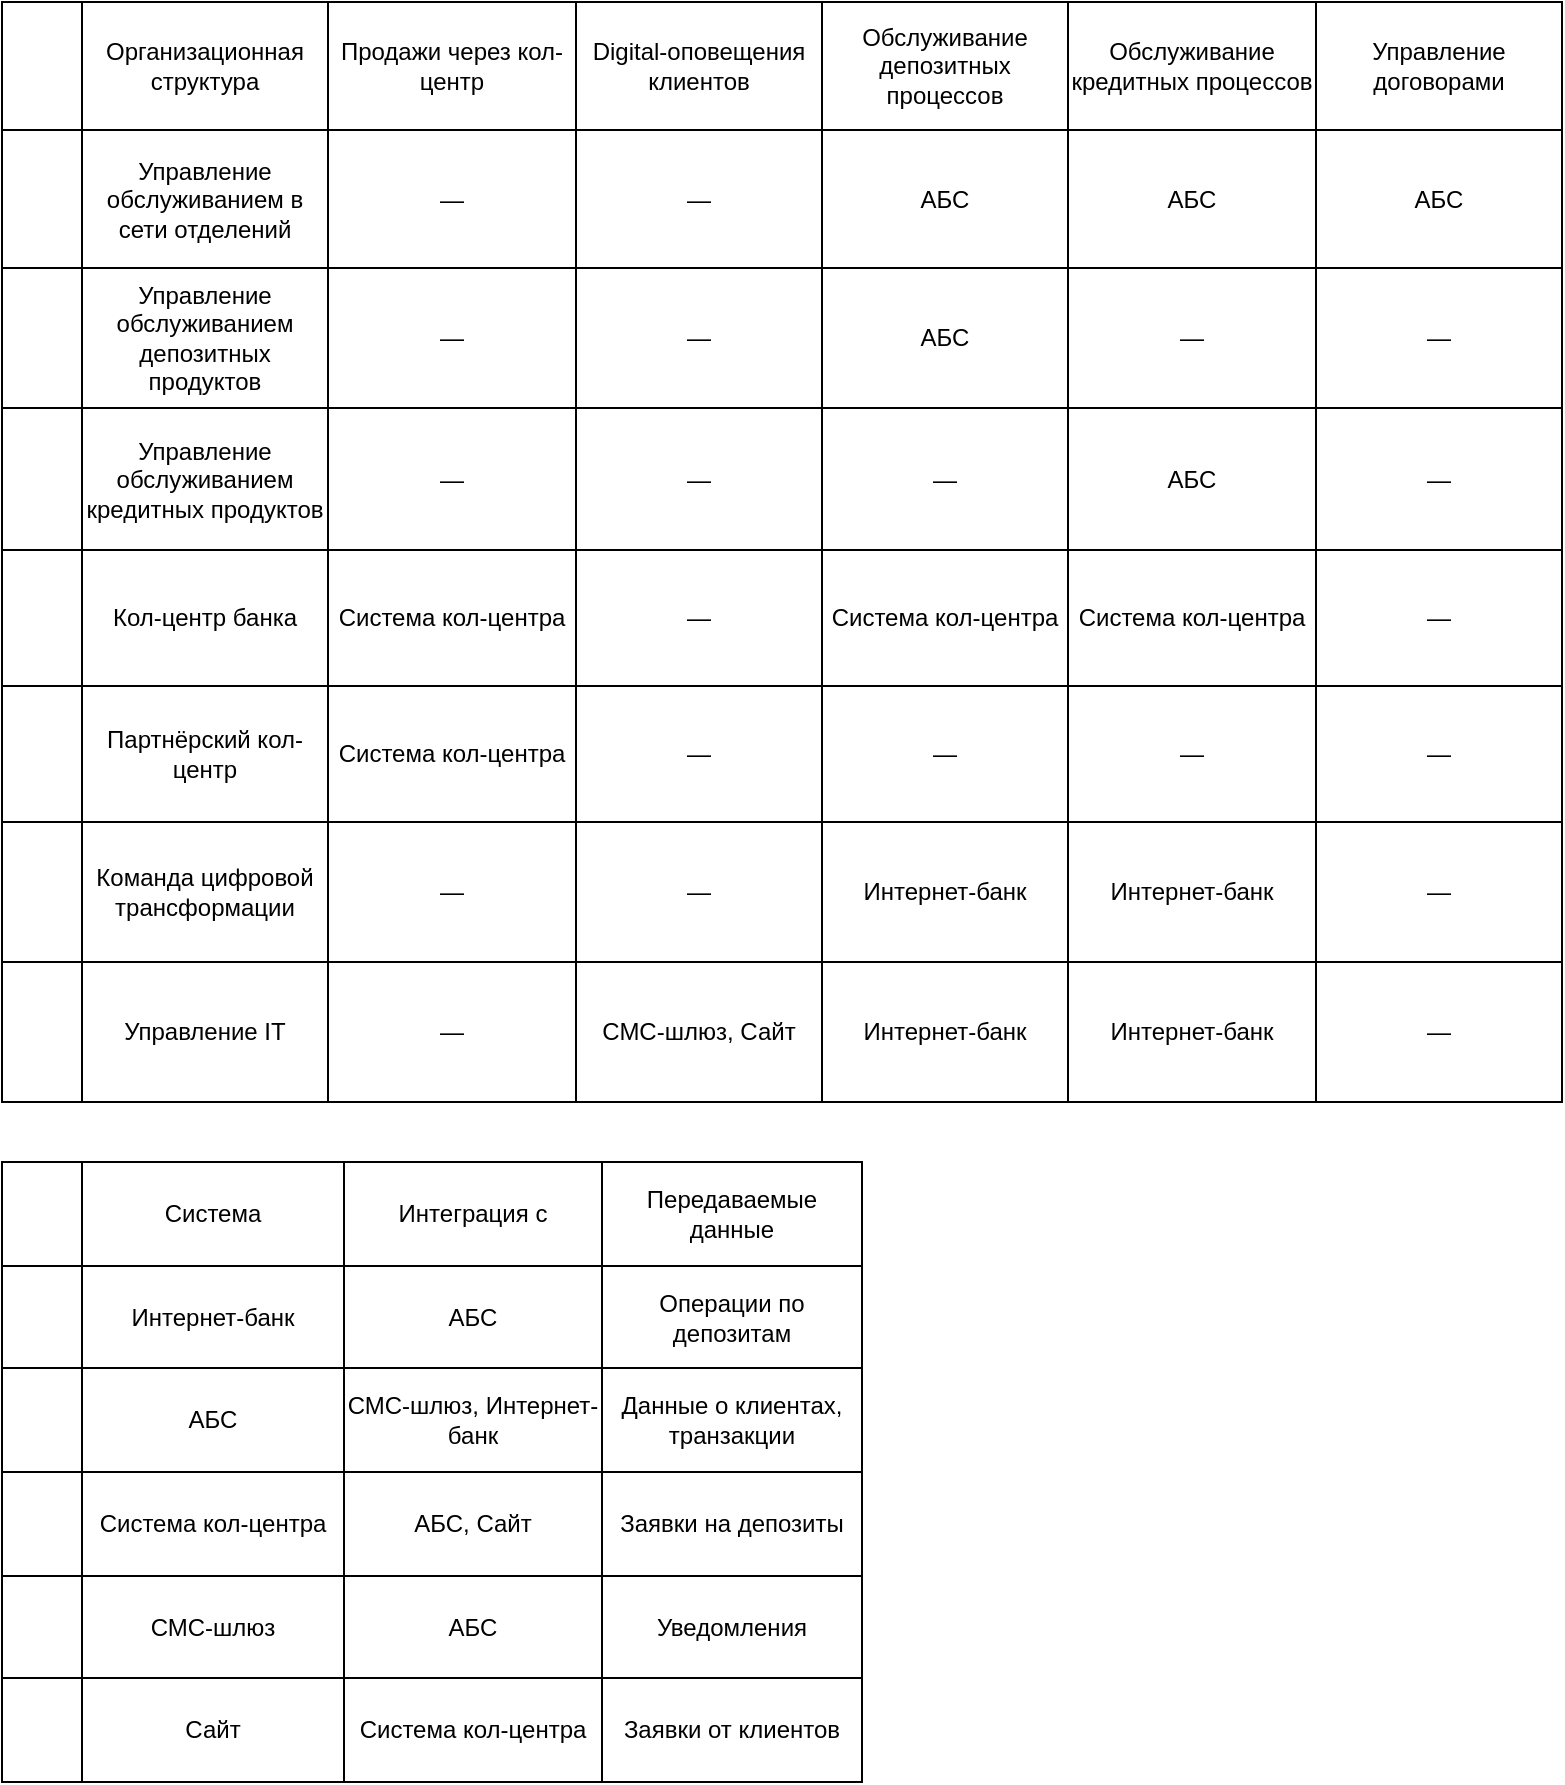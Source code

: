 <mxfile version="26.0.4">
  <diagram name="Страница — 1" id="v_-mV0xeg-UXUU2A-wiy">
    <mxGraphModel dx="977" dy="964" grid="1" gridSize="10" guides="1" tooltips="1" connect="1" arrows="1" fold="1" page="1" pageScale="1" pageWidth="827" pageHeight="1169" math="0" shadow="0">
      <root>
        <mxCell id="0" />
        <mxCell id="1" parent="0" />
        <mxCell id="gtVitp8pJUC_mxeG93B2-242" value="IT_Landscape" style="shape=table;startSize=0;container=1;collapsible=0;childLayout=tableLayout;" vertex="1" parent="1">
          <mxGeometry x="140" y="80" width="780" height="550" as="geometry" />
        </mxCell>
        <mxCell id="gtVitp8pJUC_mxeG93B2-243" style="shape=tableRow;horizontal=0;" vertex="1" parent="gtVitp8pJUC_mxeG93B2-242">
          <mxGeometry width="780" height="64" as="geometry">
            <mxRectangle width="780" height="44" as="alternateBounds" />
          </mxGeometry>
        </mxCell>
        <mxCell id="gtVitp8pJUC_mxeG93B2-244" value="Организационная структура" style="shape=partialRectangle;html=1;whiteSpace=wrap;" vertex="1" parent="gtVitp8pJUC_mxeG93B2-243">
          <mxGeometry x="40" width="123" height="64" as="geometry">
            <mxRectangle width="123" height="64" as="alternateBounds" />
          </mxGeometry>
        </mxCell>
        <mxCell id="gtVitp8pJUC_mxeG93B2-245" value="Продажи через кол-центр" style="shape=partialRectangle;html=1;whiteSpace=wrap;" vertex="1" parent="gtVitp8pJUC_mxeG93B2-243">
          <mxGeometry x="163" width="124" height="64" as="geometry">
            <mxRectangle width="124" height="64" as="alternateBounds" />
          </mxGeometry>
        </mxCell>
        <mxCell id="gtVitp8pJUC_mxeG93B2-246" value="Digital-оповещения клиентов" style="shape=partialRectangle;html=1;whiteSpace=wrap;" vertex="1" parent="gtVitp8pJUC_mxeG93B2-243">
          <mxGeometry x="287" width="123" height="64" as="geometry">
            <mxRectangle width="123" height="64" as="alternateBounds" />
          </mxGeometry>
        </mxCell>
        <mxCell id="gtVitp8pJUC_mxeG93B2-247" value="Обслуживание депозитных процессов" style="shape=partialRectangle;html=1;whiteSpace=wrap;" vertex="1" parent="gtVitp8pJUC_mxeG93B2-243">
          <mxGeometry x="410" width="123" height="64" as="geometry">
            <mxRectangle width="123" height="64" as="alternateBounds" />
          </mxGeometry>
        </mxCell>
        <mxCell id="gtVitp8pJUC_mxeG93B2-248" value="Обслуживание кредитных процессов" style="shape=partialRectangle;html=1;whiteSpace=wrap;" vertex="1" parent="gtVitp8pJUC_mxeG93B2-243">
          <mxGeometry x="533" width="124" height="64" as="geometry">
            <mxRectangle width="124" height="64" as="alternateBounds" />
          </mxGeometry>
        </mxCell>
        <mxCell id="gtVitp8pJUC_mxeG93B2-249" value="Управление договорами" style="shape=partialRectangle;html=1;whiteSpace=wrap;" vertex="1" parent="gtVitp8pJUC_mxeG93B2-243">
          <mxGeometry x="657" width="123" height="64" as="geometry">
            <mxRectangle width="123" height="64" as="alternateBounds" />
          </mxGeometry>
        </mxCell>
        <mxCell id="gtVitp8pJUC_mxeG93B2-250" style="shape=tableRow;horizontal=0;" vertex="1" parent="gtVitp8pJUC_mxeG93B2-242">
          <mxGeometry y="64" width="780" height="69" as="geometry" />
        </mxCell>
        <mxCell id="gtVitp8pJUC_mxeG93B2-251" value="Управление обслуживанием в сети отделений" style="shape=partialRectangle;html=1;whiteSpace=wrap;" vertex="1" parent="gtVitp8pJUC_mxeG93B2-250">
          <mxGeometry x="40" width="123" height="69" as="geometry">
            <mxRectangle width="123" height="69" as="alternateBounds" />
          </mxGeometry>
        </mxCell>
        <mxCell id="gtVitp8pJUC_mxeG93B2-252" value="—" style="shape=partialRectangle;html=1;whiteSpace=wrap;" vertex="1" parent="gtVitp8pJUC_mxeG93B2-250">
          <mxGeometry x="163" width="124" height="69" as="geometry">
            <mxRectangle width="124" height="69" as="alternateBounds" />
          </mxGeometry>
        </mxCell>
        <mxCell id="gtVitp8pJUC_mxeG93B2-253" value="—" style="shape=partialRectangle;html=1;whiteSpace=wrap;" vertex="1" parent="gtVitp8pJUC_mxeG93B2-250">
          <mxGeometry x="287" width="123" height="69" as="geometry">
            <mxRectangle width="123" height="69" as="alternateBounds" />
          </mxGeometry>
        </mxCell>
        <mxCell id="gtVitp8pJUC_mxeG93B2-254" value="АБС" style="shape=partialRectangle;html=1;whiteSpace=wrap;" vertex="1" parent="gtVitp8pJUC_mxeG93B2-250">
          <mxGeometry x="410" width="123" height="69" as="geometry">
            <mxRectangle width="123" height="69" as="alternateBounds" />
          </mxGeometry>
        </mxCell>
        <mxCell id="gtVitp8pJUC_mxeG93B2-255" value="АБС" style="shape=partialRectangle;html=1;whiteSpace=wrap;" vertex="1" parent="gtVitp8pJUC_mxeG93B2-250">
          <mxGeometry x="533" width="124" height="69" as="geometry">
            <mxRectangle width="124" height="69" as="alternateBounds" />
          </mxGeometry>
        </mxCell>
        <mxCell id="gtVitp8pJUC_mxeG93B2-256" value="АБС" style="shape=partialRectangle;html=1;whiteSpace=wrap;" vertex="1" parent="gtVitp8pJUC_mxeG93B2-250">
          <mxGeometry x="657" width="123" height="69" as="geometry">
            <mxRectangle width="123" height="69" as="alternateBounds" />
          </mxGeometry>
        </mxCell>
        <mxCell id="gtVitp8pJUC_mxeG93B2-257" style="shape=tableRow;horizontal=0;" vertex="1" parent="gtVitp8pJUC_mxeG93B2-242">
          <mxGeometry y="133" width="780" height="70" as="geometry" />
        </mxCell>
        <mxCell id="gtVitp8pJUC_mxeG93B2-258" value="Управление обслуживанием депозитных продуктов" style="shape=partialRectangle;html=1;whiteSpace=wrap;" vertex="1" parent="gtVitp8pJUC_mxeG93B2-257">
          <mxGeometry x="40" width="123" height="70" as="geometry">
            <mxRectangle width="123" height="70" as="alternateBounds" />
          </mxGeometry>
        </mxCell>
        <mxCell id="gtVitp8pJUC_mxeG93B2-259" value="—" style="shape=partialRectangle;html=1;whiteSpace=wrap;" vertex="1" parent="gtVitp8pJUC_mxeG93B2-257">
          <mxGeometry x="163" width="124" height="70" as="geometry">
            <mxRectangle width="124" height="70" as="alternateBounds" />
          </mxGeometry>
        </mxCell>
        <mxCell id="gtVitp8pJUC_mxeG93B2-260" value="—" style="shape=partialRectangle;html=1;whiteSpace=wrap;" vertex="1" parent="gtVitp8pJUC_mxeG93B2-257">
          <mxGeometry x="287" width="123" height="70" as="geometry">
            <mxRectangle width="123" height="70" as="alternateBounds" />
          </mxGeometry>
        </mxCell>
        <mxCell id="gtVitp8pJUC_mxeG93B2-261" value="АБС" style="shape=partialRectangle;html=1;whiteSpace=wrap;" vertex="1" parent="gtVitp8pJUC_mxeG93B2-257">
          <mxGeometry x="410" width="123" height="70" as="geometry">
            <mxRectangle width="123" height="70" as="alternateBounds" />
          </mxGeometry>
        </mxCell>
        <mxCell id="gtVitp8pJUC_mxeG93B2-262" value="—" style="shape=partialRectangle;html=1;whiteSpace=wrap;" vertex="1" parent="gtVitp8pJUC_mxeG93B2-257">
          <mxGeometry x="533" width="124" height="70" as="geometry">
            <mxRectangle width="124" height="70" as="alternateBounds" />
          </mxGeometry>
        </mxCell>
        <mxCell id="gtVitp8pJUC_mxeG93B2-263" value="—" style="shape=partialRectangle;html=1;whiteSpace=wrap;" vertex="1" parent="gtVitp8pJUC_mxeG93B2-257">
          <mxGeometry x="657" width="123" height="70" as="geometry">
            <mxRectangle width="123" height="70" as="alternateBounds" />
          </mxGeometry>
        </mxCell>
        <mxCell id="gtVitp8pJUC_mxeG93B2-264" style="shape=tableRow;horizontal=0;" vertex="1" parent="gtVitp8pJUC_mxeG93B2-242">
          <mxGeometry y="203" width="780" height="71" as="geometry" />
        </mxCell>
        <mxCell id="gtVitp8pJUC_mxeG93B2-265" value="Управление обслуживанием кредитных продуктов" style="shape=partialRectangle;html=1;whiteSpace=wrap;" vertex="1" parent="gtVitp8pJUC_mxeG93B2-264">
          <mxGeometry x="40" width="123" height="71" as="geometry">
            <mxRectangle width="123" height="71" as="alternateBounds" />
          </mxGeometry>
        </mxCell>
        <mxCell id="gtVitp8pJUC_mxeG93B2-266" value="—" style="shape=partialRectangle;html=1;whiteSpace=wrap;" vertex="1" parent="gtVitp8pJUC_mxeG93B2-264">
          <mxGeometry x="163" width="124" height="71" as="geometry">
            <mxRectangle width="124" height="71" as="alternateBounds" />
          </mxGeometry>
        </mxCell>
        <mxCell id="gtVitp8pJUC_mxeG93B2-267" value="—" style="shape=partialRectangle;html=1;whiteSpace=wrap;" vertex="1" parent="gtVitp8pJUC_mxeG93B2-264">
          <mxGeometry x="287" width="123" height="71" as="geometry">
            <mxRectangle width="123" height="71" as="alternateBounds" />
          </mxGeometry>
        </mxCell>
        <mxCell id="gtVitp8pJUC_mxeG93B2-268" value="—" style="shape=partialRectangle;html=1;whiteSpace=wrap;" vertex="1" parent="gtVitp8pJUC_mxeG93B2-264">
          <mxGeometry x="410" width="123" height="71" as="geometry">
            <mxRectangle width="123" height="71" as="alternateBounds" />
          </mxGeometry>
        </mxCell>
        <mxCell id="gtVitp8pJUC_mxeG93B2-269" value="АБС" style="shape=partialRectangle;html=1;whiteSpace=wrap;" vertex="1" parent="gtVitp8pJUC_mxeG93B2-264">
          <mxGeometry x="533" width="124" height="71" as="geometry">
            <mxRectangle width="124" height="71" as="alternateBounds" />
          </mxGeometry>
        </mxCell>
        <mxCell id="gtVitp8pJUC_mxeG93B2-270" value="—" style="shape=partialRectangle;html=1;whiteSpace=wrap;" vertex="1" parent="gtVitp8pJUC_mxeG93B2-264">
          <mxGeometry x="657" width="123" height="71" as="geometry">
            <mxRectangle width="123" height="71" as="alternateBounds" />
          </mxGeometry>
        </mxCell>
        <mxCell id="gtVitp8pJUC_mxeG93B2-271" style="shape=tableRow;horizontal=0;" vertex="1" parent="gtVitp8pJUC_mxeG93B2-242">
          <mxGeometry y="274" width="780" height="68" as="geometry">
            <mxRectangle y="291" width="780" height="42" as="alternateBounds" />
          </mxGeometry>
        </mxCell>
        <mxCell id="gtVitp8pJUC_mxeG93B2-272" value="Кол-центр банка" style="shape=partialRectangle;html=1;whiteSpace=wrap;" vertex="1" parent="gtVitp8pJUC_mxeG93B2-271">
          <mxGeometry x="40" width="123" height="68" as="geometry">
            <mxRectangle width="123" height="68" as="alternateBounds" />
          </mxGeometry>
        </mxCell>
        <mxCell id="gtVitp8pJUC_mxeG93B2-273" value="Система кол-центра" style="shape=partialRectangle;html=1;whiteSpace=wrap;" vertex="1" parent="gtVitp8pJUC_mxeG93B2-271">
          <mxGeometry x="163" width="124" height="68" as="geometry">
            <mxRectangle width="124" height="68" as="alternateBounds" />
          </mxGeometry>
        </mxCell>
        <mxCell id="gtVitp8pJUC_mxeG93B2-274" value="—" style="shape=partialRectangle;html=1;whiteSpace=wrap;" vertex="1" parent="gtVitp8pJUC_mxeG93B2-271">
          <mxGeometry x="287" width="123" height="68" as="geometry">
            <mxRectangle width="123" height="68" as="alternateBounds" />
          </mxGeometry>
        </mxCell>
        <mxCell id="gtVitp8pJUC_mxeG93B2-275" value="Система кол-центра" style="shape=partialRectangle;html=1;whiteSpace=wrap;" vertex="1" parent="gtVitp8pJUC_mxeG93B2-271">
          <mxGeometry x="410" width="123" height="68" as="geometry">
            <mxRectangle width="123" height="68" as="alternateBounds" />
          </mxGeometry>
        </mxCell>
        <mxCell id="gtVitp8pJUC_mxeG93B2-276" value="Система кол-центра" style="shape=partialRectangle;html=1;whiteSpace=wrap;" vertex="1" parent="gtVitp8pJUC_mxeG93B2-271">
          <mxGeometry x="533" width="124" height="68" as="geometry">
            <mxRectangle width="124" height="68" as="alternateBounds" />
          </mxGeometry>
        </mxCell>
        <mxCell id="gtVitp8pJUC_mxeG93B2-277" value="—" style="shape=partialRectangle;html=1;whiteSpace=wrap;" vertex="1" parent="gtVitp8pJUC_mxeG93B2-271">
          <mxGeometry x="657" width="123" height="68" as="geometry">
            <mxRectangle width="123" height="68" as="alternateBounds" />
          </mxGeometry>
        </mxCell>
        <mxCell id="gtVitp8pJUC_mxeG93B2-278" style="shape=tableRow;horizontal=0;" vertex="1" parent="gtVitp8pJUC_mxeG93B2-242">
          <mxGeometry y="342" width="780" height="68" as="geometry" />
        </mxCell>
        <mxCell id="gtVitp8pJUC_mxeG93B2-279" value="Партнёрский кол-центр" style="shape=partialRectangle;html=1;whiteSpace=wrap;" vertex="1" parent="gtVitp8pJUC_mxeG93B2-278">
          <mxGeometry x="40" width="123" height="68" as="geometry">
            <mxRectangle width="123" height="68" as="alternateBounds" />
          </mxGeometry>
        </mxCell>
        <mxCell id="gtVitp8pJUC_mxeG93B2-280" value="Система кол-центра" style="shape=partialRectangle;html=1;whiteSpace=wrap;" vertex="1" parent="gtVitp8pJUC_mxeG93B2-278">
          <mxGeometry x="163" width="124" height="68" as="geometry">
            <mxRectangle width="124" height="68" as="alternateBounds" />
          </mxGeometry>
        </mxCell>
        <mxCell id="gtVitp8pJUC_mxeG93B2-281" value="—" style="shape=partialRectangle;html=1;whiteSpace=wrap;" vertex="1" parent="gtVitp8pJUC_mxeG93B2-278">
          <mxGeometry x="287" width="123" height="68" as="geometry">
            <mxRectangle width="123" height="68" as="alternateBounds" />
          </mxGeometry>
        </mxCell>
        <mxCell id="gtVitp8pJUC_mxeG93B2-282" value="—" style="shape=partialRectangle;html=1;whiteSpace=wrap;" vertex="1" parent="gtVitp8pJUC_mxeG93B2-278">
          <mxGeometry x="410" width="123" height="68" as="geometry">
            <mxRectangle width="123" height="68" as="alternateBounds" />
          </mxGeometry>
        </mxCell>
        <mxCell id="gtVitp8pJUC_mxeG93B2-283" value="—" style="shape=partialRectangle;html=1;whiteSpace=wrap;" vertex="1" parent="gtVitp8pJUC_mxeG93B2-278">
          <mxGeometry x="533" width="124" height="68" as="geometry">
            <mxRectangle width="124" height="68" as="alternateBounds" />
          </mxGeometry>
        </mxCell>
        <mxCell id="gtVitp8pJUC_mxeG93B2-284" value="—" style="shape=partialRectangle;html=1;whiteSpace=wrap;" vertex="1" parent="gtVitp8pJUC_mxeG93B2-278">
          <mxGeometry x="657" width="123" height="68" as="geometry">
            <mxRectangle width="123" height="68" as="alternateBounds" />
          </mxGeometry>
        </mxCell>
        <mxCell id="gtVitp8pJUC_mxeG93B2-285" style="shape=tableRow;horizontal=0;" vertex="1" parent="gtVitp8pJUC_mxeG93B2-242">
          <mxGeometry y="410" width="780" height="70" as="geometry" />
        </mxCell>
        <mxCell id="gtVitp8pJUC_mxeG93B2-286" value="Команда цифровой трансформации" style="shape=partialRectangle;html=1;whiteSpace=wrap;" vertex="1" parent="gtVitp8pJUC_mxeG93B2-285">
          <mxGeometry x="40" width="123" height="70" as="geometry">
            <mxRectangle width="123" height="70" as="alternateBounds" />
          </mxGeometry>
        </mxCell>
        <mxCell id="gtVitp8pJUC_mxeG93B2-287" value="—" style="shape=partialRectangle;html=1;whiteSpace=wrap;" vertex="1" parent="gtVitp8pJUC_mxeG93B2-285">
          <mxGeometry x="163" width="124" height="70" as="geometry">
            <mxRectangle width="124" height="70" as="alternateBounds" />
          </mxGeometry>
        </mxCell>
        <mxCell id="gtVitp8pJUC_mxeG93B2-288" value="—" style="shape=partialRectangle;html=1;whiteSpace=wrap;" vertex="1" parent="gtVitp8pJUC_mxeG93B2-285">
          <mxGeometry x="287" width="123" height="70" as="geometry">
            <mxRectangle width="123" height="70" as="alternateBounds" />
          </mxGeometry>
        </mxCell>
        <mxCell id="gtVitp8pJUC_mxeG93B2-289" value="Интернет-банк" style="shape=partialRectangle;html=1;whiteSpace=wrap;" vertex="1" parent="gtVitp8pJUC_mxeG93B2-285">
          <mxGeometry x="410" width="123" height="70" as="geometry">
            <mxRectangle width="123" height="70" as="alternateBounds" />
          </mxGeometry>
        </mxCell>
        <mxCell id="gtVitp8pJUC_mxeG93B2-290" value="Интернет-банк" style="shape=partialRectangle;html=1;whiteSpace=wrap;" vertex="1" parent="gtVitp8pJUC_mxeG93B2-285">
          <mxGeometry x="533" width="124" height="70" as="geometry">
            <mxRectangle width="124" height="70" as="alternateBounds" />
          </mxGeometry>
        </mxCell>
        <mxCell id="gtVitp8pJUC_mxeG93B2-291" value="—" style="shape=partialRectangle;html=1;whiteSpace=wrap;" vertex="1" parent="gtVitp8pJUC_mxeG93B2-285">
          <mxGeometry x="657" width="123" height="70" as="geometry">
            <mxRectangle width="123" height="70" as="alternateBounds" />
          </mxGeometry>
        </mxCell>
        <mxCell id="gtVitp8pJUC_mxeG93B2-292" style="shape=tableRow;horizontal=0;" vertex="1" parent="gtVitp8pJUC_mxeG93B2-242">
          <mxGeometry y="480" width="780" height="70" as="geometry" />
        </mxCell>
        <mxCell id="gtVitp8pJUC_mxeG93B2-293" value="Управление IT" style="shape=partialRectangle;html=1;whiteSpace=wrap;" vertex="1" parent="gtVitp8pJUC_mxeG93B2-292">
          <mxGeometry x="40" width="123" height="70" as="geometry">
            <mxRectangle width="123" height="70" as="alternateBounds" />
          </mxGeometry>
        </mxCell>
        <mxCell id="gtVitp8pJUC_mxeG93B2-294" value="—" style="shape=partialRectangle;html=1;whiteSpace=wrap;" vertex="1" parent="gtVitp8pJUC_mxeG93B2-292">
          <mxGeometry x="163" width="124" height="70" as="geometry">
            <mxRectangle width="124" height="70" as="alternateBounds" />
          </mxGeometry>
        </mxCell>
        <mxCell id="gtVitp8pJUC_mxeG93B2-295" value="СМС-шлюз, Сайт" style="shape=partialRectangle;html=1;whiteSpace=wrap;" vertex="1" parent="gtVitp8pJUC_mxeG93B2-292">
          <mxGeometry x="287" width="123" height="70" as="geometry">
            <mxRectangle width="123" height="70" as="alternateBounds" />
          </mxGeometry>
        </mxCell>
        <mxCell id="gtVitp8pJUC_mxeG93B2-296" value="Интернет-банк" style="shape=partialRectangle;html=1;whiteSpace=wrap;" vertex="1" parent="gtVitp8pJUC_mxeG93B2-292">
          <mxGeometry x="410" width="123" height="70" as="geometry">
            <mxRectangle width="123" height="70" as="alternateBounds" />
          </mxGeometry>
        </mxCell>
        <mxCell id="gtVitp8pJUC_mxeG93B2-297" value="Интернет-банк" style="shape=partialRectangle;html=1;whiteSpace=wrap;" vertex="1" parent="gtVitp8pJUC_mxeG93B2-292">
          <mxGeometry x="533" width="124" height="70" as="geometry">
            <mxRectangle width="124" height="70" as="alternateBounds" />
          </mxGeometry>
        </mxCell>
        <mxCell id="gtVitp8pJUC_mxeG93B2-298" value="—" style="shape=partialRectangle;html=1;whiteSpace=wrap;" vertex="1" parent="gtVitp8pJUC_mxeG93B2-292">
          <mxGeometry x="657" width="123" height="70" as="geometry">
            <mxRectangle width="123" height="70" as="alternateBounds" />
          </mxGeometry>
        </mxCell>
        <mxCell id="gtVitp8pJUC_mxeG93B2-299" value="Integration_Schema" style="shape=table;startSize=0;container=1;collapsible=0;childLayout=tableLayout;" vertex="1" parent="1">
          <mxGeometry x="140" y="660" width="430" height="310" as="geometry" />
        </mxCell>
        <mxCell id="gtVitp8pJUC_mxeG93B2-300" style="shape=tableRow;horizontal=0;" vertex="1" parent="gtVitp8pJUC_mxeG93B2-299">
          <mxGeometry width="430" height="52" as="geometry">
            <mxRectangle width="300" height="40" as="alternateBounds" />
          </mxGeometry>
        </mxCell>
        <mxCell id="gtVitp8pJUC_mxeG93B2-301" value="Система" style="shape=partialRectangle;html=1;whiteSpace=wrap;" vertex="1" parent="gtVitp8pJUC_mxeG93B2-300">
          <mxGeometry x="40" width="131" height="52" as="geometry">
            <mxRectangle width="131" height="52" as="alternateBounds" />
          </mxGeometry>
        </mxCell>
        <mxCell id="gtVitp8pJUC_mxeG93B2-302" value="Интеграция с" style="shape=partialRectangle;html=1;whiteSpace=wrap;" vertex="1" parent="gtVitp8pJUC_mxeG93B2-300">
          <mxGeometry x="171" width="129" height="52" as="geometry">
            <mxRectangle width="129" height="52" as="alternateBounds" />
          </mxGeometry>
        </mxCell>
        <mxCell id="gtVitp8pJUC_mxeG93B2-303" value="Передаваемые данные" style="shape=partialRectangle;html=1;whiteSpace=wrap;" vertex="1" parent="gtVitp8pJUC_mxeG93B2-300">
          <mxGeometry x="300" width="130" height="52" as="geometry">
            <mxRectangle width="130" height="52" as="alternateBounds" />
          </mxGeometry>
        </mxCell>
        <mxCell id="gtVitp8pJUC_mxeG93B2-304" style="shape=tableRow;horizontal=0;" vertex="1" parent="gtVitp8pJUC_mxeG93B2-299">
          <mxGeometry y="52" width="430" height="51" as="geometry" />
        </mxCell>
        <mxCell id="gtVitp8pJUC_mxeG93B2-305" value="Интернет-банк" style="shape=partialRectangle;html=1;whiteSpace=wrap;" vertex="1" parent="gtVitp8pJUC_mxeG93B2-304">
          <mxGeometry x="40" width="131" height="51" as="geometry">
            <mxRectangle width="131" height="51" as="alternateBounds" />
          </mxGeometry>
        </mxCell>
        <mxCell id="gtVitp8pJUC_mxeG93B2-306" value="АБС" style="shape=partialRectangle;html=1;whiteSpace=wrap;" vertex="1" parent="gtVitp8pJUC_mxeG93B2-304">
          <mxGeometry x="171" width="129" height="51" as="geometry">
            <mxRectangle width="129" height="51" as="alternateBounds" />
          </mxGeometry>
        </mxCell>
        <mxCell id="gtVitp8pJUC_mxeG93B2-307" value="Операции по депозитам" style="shape=partialRectangle;html=1;whiteSpace=wrap;" vertex="1" parent="gtVitp8pJUC_mxeG93B2-304">
          <mxGeometry x="300" width="130" height="51" as="geometry">
            <mxRectangle width="130" height="51" as="alternateBounds" />
          </mxGeometry>
        </mxCell>
        <mxCell id="gtVitp8pJUC_mxeG93B2-308" style="shape=tableRow;horizontal=0;" vertex="1" parent="gtVitp8pJUC_mxeG93B2-299">
          <mxGeometry y="103" width="430" height="52" as="geometry" />
        </mxCell>
        <mxCell id="gtVitp8pJUC_mxeG93B2-309" value="АБС" style="shape=partialRectangle;html=1;whiteSpace=wrap;" vertex="1" parent="gtVitp8pJUC_mxeG93B2-308">
          <mxGeometry x="40" width="131" height="52" as="geometry">
            <mxRectangle width="131" height="52" as="alternateBounds" />
          </mxGeometry>
        </mxCell>
        <mxCell id="gtVitp8pJUC_mxeG93B2-310" value="СМС-шлюз, Интернет-банк" style="shape=partialRectangle;html=1;whiteSpace=wrap;" vertex="1" parent="gtVitp8pJUC_mxeG93B2-308">
          <mxGeometry x="171" width="129" height="52" as="geometry">
            <mxRectangle width="129" height="52" as="alternateBounds" />
          </mxGeometry>
        </mxCell>
        <mxCell id="gtVitp8pJUC_mxeG93B2-311" value="Данные о клиентах, транзакции" style="shape=partialRectangle;html=1;whiteSpace=wrap;" vertex="1" parent="gtVitp8pJUC_mxeG93B2-308">
          <mxGeometry x="300" width="130" height="52" as="geometry">
            <mxRectangle width="130" height="52" as="alternateBounds" />
          </mxGeometry>
        </mxCell>
        <mxCell id="gtVitp8pJUC_mxeG93B2-312" style="shape=tableRow;horizontal=0;" vertex="1" parent="gtVitp8pJUC_mxeG93B2-299">
          <mxGeometry y="155" width="430" height="52" as="geometry" />
        </mxCell>
        <mxCell id="gtVitp8pJUC_mxeG93B2-313" value="Система кол-центра" style="shape=partialRectangle;html=1;whiteSpace=wrap;" vertex="1" parent="gtVitp8pJUC_mxeG93B2-312">
          <mxGeometry x="40" width="131" height="52" as="geometry">
            <mxRectangle width="131" height="52" as="alternateBounds" />
          </mxGeometry>
        </mxCell>
        <mxCell id="gtVitp8pJUC_mxeG93B2-314" value="АБС, Сайт" style="shape=partialRectangle;html=1;whiteSpace=wrap;" vertex="1" parent="gtVitp8pJUC_mxeG93B2-312">
          <mxGeometry x="171" width="129" height="52" as="geometry">
            <mxRectangle width="129" height="52" as="alternateBounds" />
          </mxGeometry>
        </mxCell>
        <mxCell id="gtVitp8pJUC_mxeG93B2-315" value="Заявки на депозиты" style="shape=partialRectangle;html=1;whiteSpace=wrap;" vertex="1" parent="gtVitp8pJUC_mxeG93B2-312">
          <mxGeometry x="300" width="130" height="52" as="geometry">
            <mxRectangle width="130" height="52" as="alternateBounds" />
          </mxGeometry>
        </mxCell>
        <mxCell id="gtVitp8pJUC_mxeG93B2-316" style="shape=tableRow;horizontal=0;" vertex="1" parent="gtVitp8pJUC_mxeG93B2-299">
          <mxGeometry y="207" width="430" height="51" as="geometry" />
        </mxCell>
        <mxCell id="gtVitp8pJUC_mxeG93B2-317" value="СМС-шлюз" style="shape=partialRectangle;html=1;whiteSpace=wrap;" vertex="1" parent="gtVitp8pJUC_mxeG93B2-316">
          <mxGeometry x="40" width="131" height="51" as="geometry">
            <mxRectangle width="131" height="51" as="alternateBounds" />
          </mxGeometry>
        </mxCell>
        <mxCell id="gtVitp8pJUC_mxeG93B2-318" value="АБС" style="shape=partialRectangle;html=1;whiteSpace=wrap;" vertex="1" parent="gtVitp8pJUC_mxeG93B2-316">
          <mxGeometry x="171" width="129" height="51" as="geometry">
            <mxRectangle width="129" height="51" as="alternateBounds" />
          </mxGeometry>
        </mxCell>
        <mxCell id="gtVitp8pJUC_mxeG93B2-319" value="Уведомления" style="shape=partialRectangle;html=1;whiteSpace=wrap;" vertex="1" parent="gtVitp8pJUC_mxeG93B2-316">
          <mxGeometry x="300" width="130" height="51" as="geometry">
            <mxRectangle width="130" height="51" as="alternateBounds" />
          </mxGeometry>
        </mxCell>
        <mxCell id="gtVitp8pJUC_mxeG93B2-320" style="shape=tableRow;horizontal=0;" vertex="1" parent="gtVitp8pJUC_mxeG93B2-299">
          <mxGeometry y="258" width="430" height="52" as="geometry" />
        </mxCell>
        <mxCell id="gtVitp8pJUC_mxeG93B2-321" value="Сайт" style="shape=partialRectangle;html=1;whiteSpace=wrap;" vertex="1" parent="gtVitp8pJUC_mxeG93B2-320">
          <mxGeometry x="40" width="131" height="52" as="geometry">
            <mxRectangle width="131" height="52" as="alternateBounds" />
          </mxGeometry>
        </mxCell>
        <mxCell id="gtVitp8pJUC_mxeG93B2-322" value="Система кол-центра" style="shape=partialRectangle;html=1;whiteSpace=wrap;" vertex="1" parent="gtVitp8pJUC_mxeG93B2-320">
          <mxGeometry x="171" width="129" height="52" as="geometry">
            <mxRectangle width="129" height="52" as="alternateBounds" />
          </mxGeometry>
        </mxCell>
        <mxCell id="gtVitp8pJUC_mxeG93B2-323" value="Заявки от клиентов" style="shape=partialRectangle;html=1;whiteSpace=wrap;" vertex="1" parent="gtVitp8pJUC_mxeG93B2-320">
          <mxGeometry x="300" width="130" height="52" as="geometry">
            <mxRectangle width="130" height="52" as="alternateBounds" />
          </mxGeometry>
        </mxCell>
      </root>
    </mxGraphModel>
  </diagram>
</mxfile>
